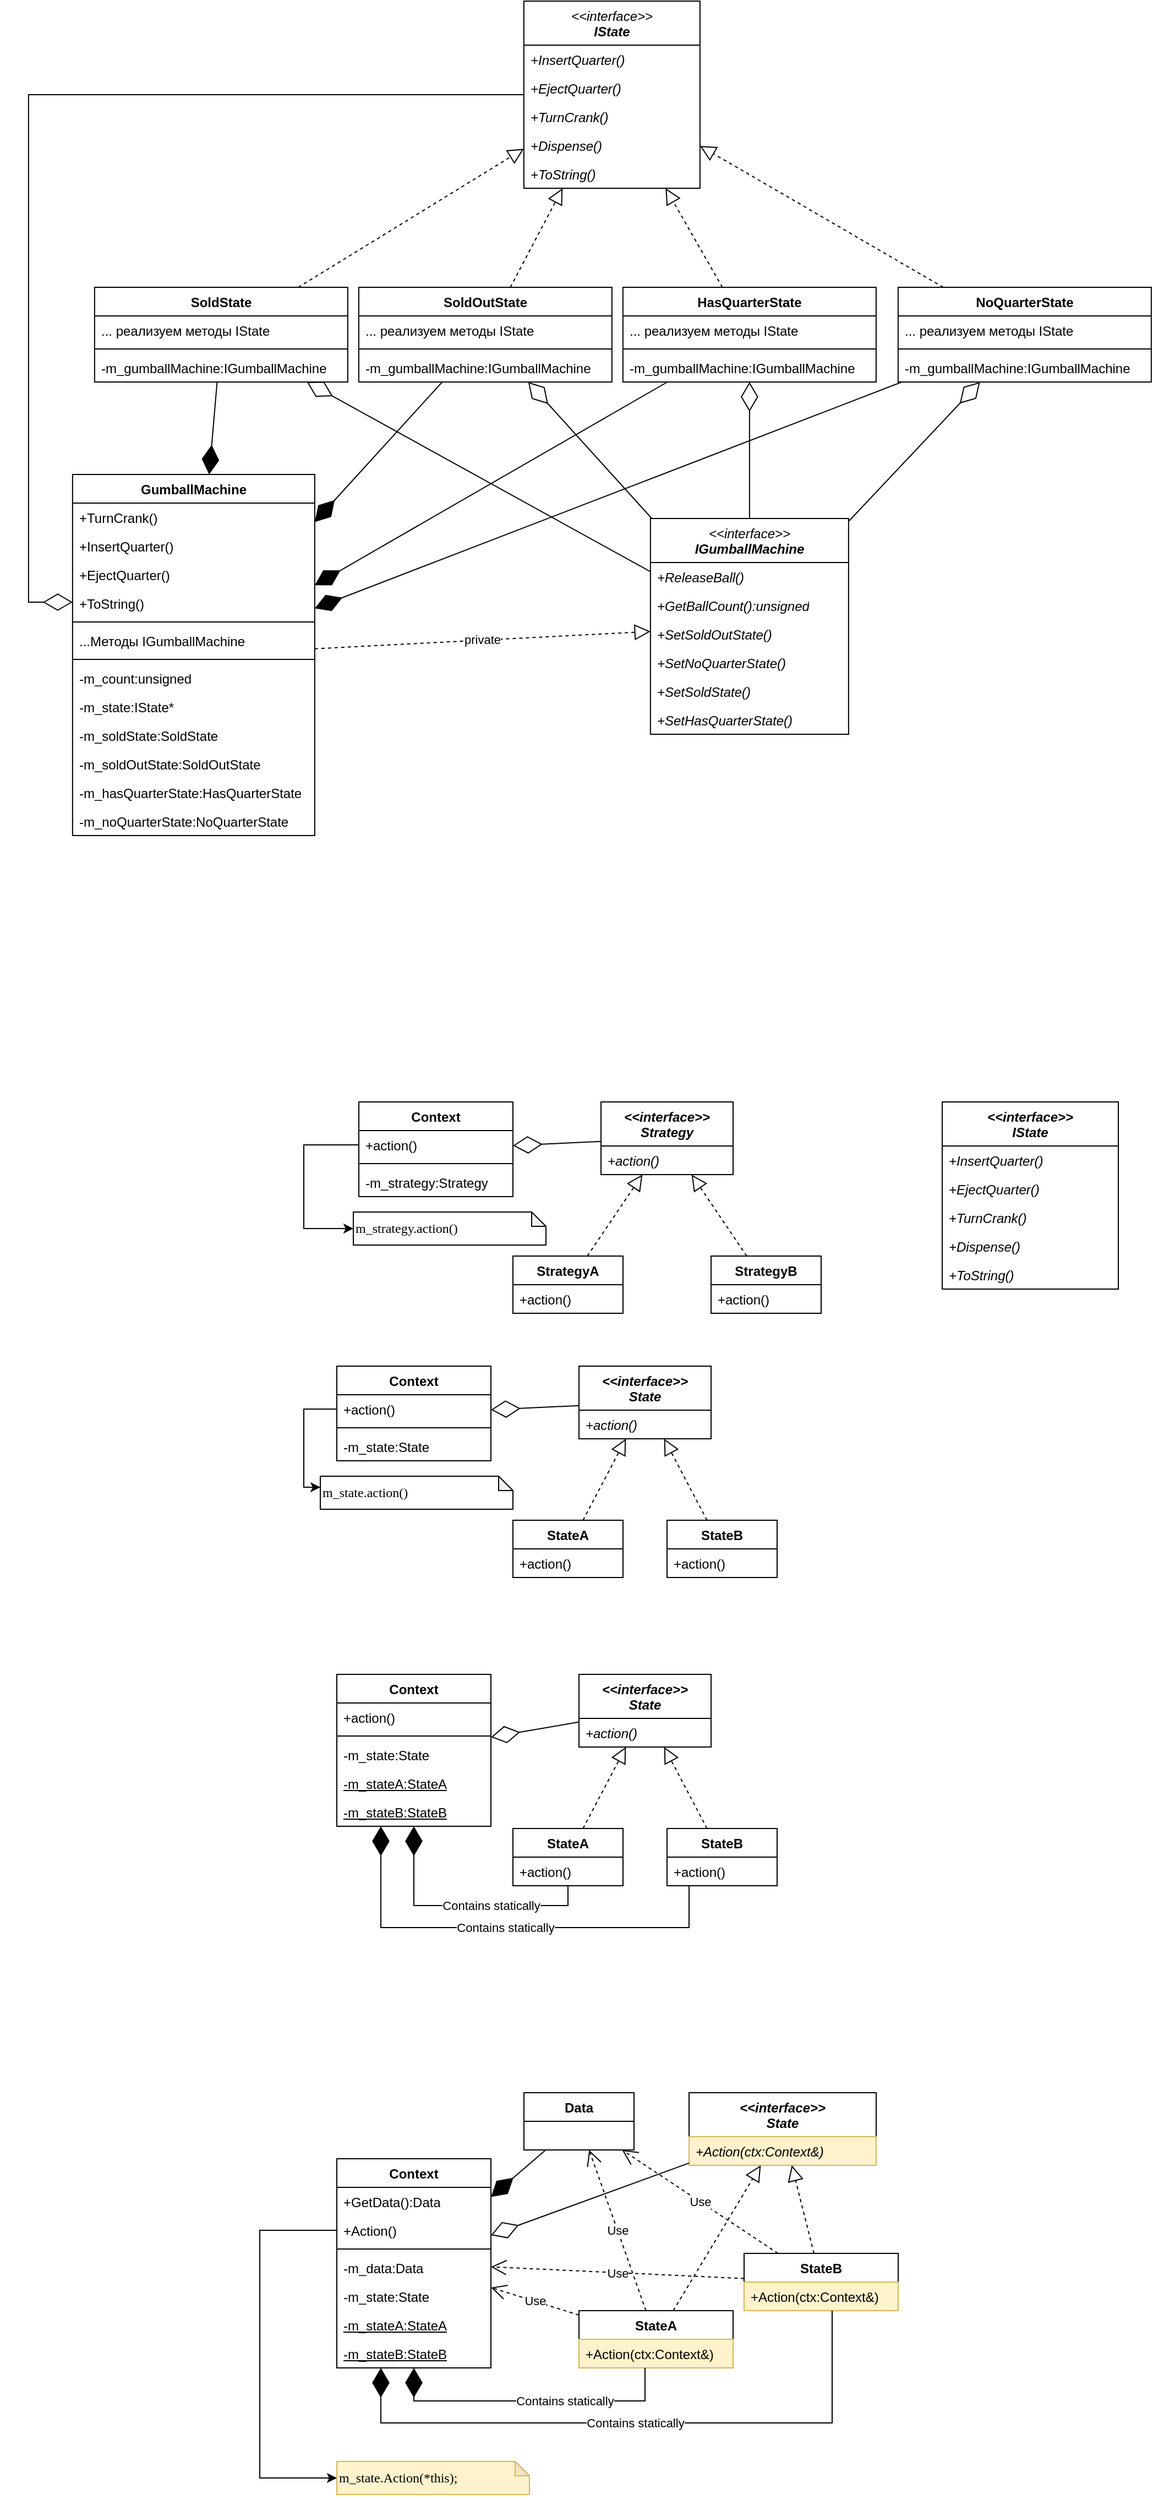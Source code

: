 <mxfile version="24.8.9">
  <diagram name="Page-1" id="32zEfymFL0ovkVdN9nRZ">
    <mxGraphModel dx="3324" dy="2312" grid="1" gridSize="10" guides="1" tooltips="1" connect="1" arrows="1" fold="1" page="1" pageScale="1" pageWidth="850" pageHeight="1100" math="0" shadow="0">
      <root>
        <mxCell id="0" />
        <mxCell id="1" parent="0" />
        <mxCell id="JDIGhHd4CEicn7E4zc0f-1" value="&lt;i&gt;&amp;lt;&amp;lt;interface&amp;gt;&amp;gt;&lt;br&gt;IState&lt;/i&gt;" style="swimlane;fontStyle=1;align=center;verticalAlign=top;childLayout=stackLayout;horizontal=1;startSize=40;horizontalStack=0;resizeParent=1;resizeParentMax=0;resizeLast=0;collapsible=1;marginBottom=0;whiteSpace=wrap;html=1;" parent="1" vertex="1">
          <mxGeometry x="830" y="400" width="160" height="170" as="geometry" />
        </mxCell>
        <mxCell id="JDIGhHd4CEicn7E4zc0f-2" value="+InsertQuarter()" style="text;strokeColor=none;fillColor=none;align=left;verticalAlign=top;spacingLeft=4;spacingRight=4;overflow=hidden;rotatable=0;points=[[0,0.5],[1,0.5]];portConstraint=eastwest;whiteSpace=wrap;html=1;fontStyle=2" parent="JDIGhHd4CEicn7E4zc0f-1" vertex="1">
          <mxGeometry y="40" width="160" height="26" as="geometry" />
        </mxCell>
        <mxCell id="JDIGhHd4CEicn7E4zc0f-5" value="+EjectQuarter()" style="text;strokeColor=none;fillColor=none;align=left;verticalAlign=top;spacingLeft=4;spacingRight=4;overflow=hidden;rotatable=0;points=[[0,0.5],[1,0.5]];portConstraint=eastwest;whiteSpace=wrap;html=1;fontStyle=2" parent="JDIGhHd4CEicn7E4zc0f-1" vertex="1">
          <mxGeometry y="66" width="160" height="26" as="geometry" />
        </mxCell>
        <mxCell id="JDIGhHd4CEicn7E4zc0f-6" value="+TurnCrank()" style="text;strokeColor=none;fillColor=none;align=left;verticalAlign=top;spacingLeft=4;spacingRight=4;overflow=hidden;rotatable=0;points=[[0,0.5],[1,0.5]];portConstraint=eastwest;whiteSpace=wrap;html=1;fontStyle=2" parent="JDIGhHd4CEicn7E4zc0f-1" vertex="1">
          <mxGeometry y="92" width="160" height="26" as="geometry" />
        </mxCell>
        <mxCell id="JDIGhHd4CEicn7E4zc0f-7" value="+Dispense()" style="text;strokeColor=none;fillColor=none;align=left;verticalAlign=top;spacingLeft=4;spacingRight=4;overflow=hidden;rotatable=0;points=[[0,0.5],[1,0.5]];portConstraint=eastwest;whiteSpace=wrap;html=1;fontStyle=2" parent="JDIGhHd4CEicn7E4zc0f-1" vertex="1">
          <mxGeometry y="118" width="160" height="26" as="geometry" />
        </mxCell>
        <mxCell id="JDIGhHd4CEicn7E4zc0f-8" value="+ToString()" style="text;strokeColor=none;fillColor=none;align=left;verticalAlign=top;spacingLeft=4;spacingRight=4;overflow=hidden;rotatable=0;points=[[0,0.5],[1,0.5]];portConstraint=eastwest;whiteSpace=wrap;html=1;fontStyle=2" parent="JDIGhHd4CEicn7E4zc0f-1" vertex="1">
          <mxGeometry y="144" width="160" height="26" as="geometry" />
        </mxCell>
        <mxCell id="JDIGhHd4CEicn7E4zc0f-9" value="Context" style="swimlane;fontStyle=1;align=center;verticalAlign=top;childLayout=stackLayout;horizontal=1;startSize=26;horizontalStack=0;resizeParent=1;resizeParentMax=0;resizeLast=0;collapsible=1;marginBottom=0;whiteSpace=wrap;html=1;" parent="1" vertex="1">
          <mxGeometry x="300" y="400" width="140" height="86" as="geometry" />
        </mxCell>
        <mxCell id="JDIGhHd4CEicn7E4zc0f-10" value="+action()" style="text;strokeColor=none;fillColor=none;align=left;verticalAlign=top;spacingLeft=4;spacingRight=4;overflow=hidden;rotatable=0;points=[[0,0.5],[1,0.5]];portConstraint=eastwest;whiteSpace=wrap;html=1;" parent="JDIGhHd4CEicn7E4zc0f-9" vertex="1">
          <mxGeometry y="26" width="140" height="26" as="geometry" />
        </mxCell>
        <mxCell id="JDIGhHd4CEicn7E4zc0f-37" value="" style="line;strokeWidth=1;fillColor=none;align=left;verticalAlign=middle;spacingTop=-1;spacingLeft=3;spacingRight=3;rotatable=0;labelPosition=right;points=[];portConstraint=eastwest;strokeColor=inherit;" parent="JDIGhHd4CEicn7E4zc0f-9" vertex="1">
          <mxGeometry y="52" width="140" height="8" as="geometry" />
        </mxCell>
        <mxCell id="JDIGhHd4CEicn7E4zc0f-36" value="-m_strategy:Strategy" style="text;strokeColor=none;fillColor=none;align=left;verticalAlign=top;spacingLeft=4;spacingRight=4;overflow=hidden;rotatable=0;points=[[0,0.5],[1,0.5]];portConstraint=eastwest;whiteSpace=wrap;html=1;" parent="JDIGhHd4CEicn7E4zc0f-9" vertex="1">
          <mxGeometry y="60" width="140" height="26" as="geometry" />
        </mxCell>
        <mxCell id="JDIGhHd4CEicn7E4zc0f-13" value="&lt;i&gt;&amp;lt;&amp;lt;interface&amp;gt;&amp;gt;&lt;br&gt;Strategy&lt;/i&gt;" style="swimlane;fontStyle=1;align=center;verticalAlign=top;childLayout=stackLayout;horizontal=1;startSize=40;horizontalStack=0;resizeParent=1;resizeParentMax=0;resizeLast=0;collapsible=1;marginBottom=0;whiteSpace=wrap;html=1;" parent="1" vertex="1">
          <mxGeometry x="520" y="400" width="120" height="66" as="geometry" />
        </mxCell>
        <mxCell id="JDIGhHd4CEicn7E4zc0f-14" value="+action()" style="text;strokeColor=none;fillColor=none;align=left;verticalAlign=top;spacingLeft=4;spacingRight=4;overflow=hidden;rotatable=0;points=[[0,0.5],[1,0.5]];portConstraint=eastwest;whiteSpace=wrap;html=1;fontStyle=2" parent="JDIGhHd4CEicn7E4zc0f-13" vertex="1">
          <mxGeometry y="40" width="120" height="26" as="geometry" />
        </mxCell>
        <mxCell id="JDIGhHd4CEicn7E4zc0f-16" value="" style="endArrow=diamondThin;endFill=0;endSize=24;html=1;rounded=0;" parent="1" source="JDIGhHd4CEicn7E4zc0f-13" target="JDIGhHd4CEicn7E4zc0f-9" edge="1">
          <mxGeometry width="160" relative="1" as="geometry">
            <mxPoint x="260" y="530" as="sourcePoint" />
            <mxPoint x="420" y="530" as="targetPoint" />
          </mxGeometry>
        </mxCell>
        <mxCell id="JDIGhHd4CEicn7E4zc0f-17" value="StrategyA" style="swimlane;fontStyle=1;align=center;verticalAlign=top;childLayout=stackLayout;horizontal=1;startSize=26;horizontalStack=0;resizeParent=1;resizeParentMax=0;resizeLast=0;collapsible=1;marginBottom=0;whiteSpace=wrap;html=1;" parent="1" vertex="1">
          <mxGeometry x="440" y="540" width="100" height="52" as="geometry" />
        </mxCell>
        <mxCell id="JDIGhHd4CEicn7E4zc0f-18" value="+action()" style="text;strokeColor=none;fillColor=none;align=left;verticalAlign=top;spacingLeft=4;spacingRight=4;overflow=hidden;rotatable=0;points=[[0,0.5],[1,0.5]];portConstraint=eastwest;whiteSpace=wrap;html=1;" parent="JDIGhHd4CEicn7E4zc0f-17" vertex="1">
          <mxGeometry y="26" width="100" height="26" as="geometry" />
        </mxCell>
        <mxCell id="JDIGhHd4CEicn7E4zc0f-19" value="StrategyB" style="swimlane;fontStyle=1;align=center;verticalAlign=top;childLayout=stackLayout;horizontal=1;startSize=26;horizontalStack=0;resizeParent=1;resizeParentMax=0;resizeLast=0;collapsible=1;marginBottom=0;whiteSpace=wrap;html=1;" parent="1" vertex="1">
          <mxGeometry x="620" y="540" width="100" height="52" as="geometry" />
        </mxCell>
        <mxCell id="JDIGhHd4CEicn7E4zc0f-20" value="+action()" style="text;strokeColor=none;fillColor=none;align=left;verticalAlign=top;spacingLeft=4;spacingRight=4;overflow=hidden;rotatable=0;points=[[0,0.5],[1,0.5]];portConstraint=eastwest;whiteSpace=wrap;html=1;" parent="JDIGhHd4CEicn7E4zc0f-19" vertex="1">
          <mxGeometry y="26" width="100" height="26" as="geometry" />
        </mxCell>
        <mxCell id="JDIGhHd4CEicn7E4zc0f-21" value="" style="endArrow=block;dashed=1;endFill=0;endSize=12;html=1;rounded=0;" parent="1" source="JDIGhHd4CEicn7E4zc0f-17" target="JDIGhHd4CEicn7E4zc0f-13" edge="1">
          <mxGeometry width="160" relative="1" as="geometry">
            <mxPoint x="440" y="510" as="sourcePoint" />
            <mxPoint x="600" y="510" as="targetPoint" />
          </mxGeometry>
        </mxCell>
        <mxCell id="JDIGhHd4CEicn7E4zc0f-22" value="" style="endArrow=block;dashed=1;endFill=0;endSize=12;html=1;rounded=0;" parent="1" source="JDIGhHd4CEicn7E4zc0f-19" target="JDIGhHd4CEicn7E4zc0f-13" edge="1">
          <mxGeometry width="160" relative="1" as="geometry">
            <mxPoint x="440" y="510" as="sourcePoint" />
            <mxPoint x="600" y="510" as="targetPoint" />
          </mxGeometry>
        </mxCell>
        <mxCell id="JDIGhHd4CEicn7E4zc0f-23" value="Context" style="swimlane;fontStyle=1;align=center;verticalAlign=top;childLayout=stackLayout;horizontal=1;startSize=26;horizontalStack=0;resizeParent=1;resizeParentMax=0;resizeLast=0;collapsible=1;marginBottom=0;whiteSpace=wrap;html=1;" parent="1" vertex="1">
          <mxGeometry x="280" y="640" width="140" height="86" as="geometry" />
        </mxCell>
        <mxCell id="JDIGhHd4CEicn7E4zc0f-24" value="+action()" style="text;strokeColor=none;fillColor=none;align=left;verticalAlign=top;spacingLeft=4;spacingRight=4;overflow=hidden;rotatable=0;points=[[0,0.5],[1,0.5]];portConstraint=eastwest;whiteSpace=wrap;html=1;" parent="JDIGhHd4CEicn7E4zc0f-23" vertex="1">
          <mxGeometry y="26" width="140" height="26" as="geometry" />
        </mxCell>
        <mxCell id="JDIGhHd4CEicn7E4zc0f-41" value="" style="line;strokeWidth=1;fillColor=none;align=left;verticalAlign=middle;spacingTop=-1;spacingLeft=3;spacingRight=3;rotatable=0;labelPosition=right;points=[];portConstraint=eastwest;strokeColor=inherit;" parent="JDIGhHd4CEicn7E4zc0f-23" vertex="1">
          <mxGeometry y="52" width="140" height="8" as="geometry" />
        </mxCell>
        <mxCell id="JDIGhHd4CEicn7E4zc0f-40" value="-m_state:State" style="text;strokeColor=none;fillColor=none;align=left;verticalAlign=top;spacingLeft=4;spacingRight=4;overflow=hidden;rotatable=0;points=[[0,0.5],[1,0.5]];portConstraint=eastwest;whiteSpace=wrap;html=1;" parent="JDIGhHd4CEicn7E4zc0f-23" vertex="1">
          <mxGeometry y="60" width="140" height="26" as="geometry" />
        </mxCell>
        <mxCell id="JDIGhHd4CEicn7E4zc0f-25" value="&lt;i&gt;&amp;lt;&amp;lt;interface&amp;gt;&amp;gt;&lt;br&gt;State&lt;/i&gt;" style="swimlane;fontStyle=1;align=center;verticalAlign=top;childLayout=stackLayout;horizontal=1;startSize=40;horizontalStack=0;resizeParent=1;resizeParentMax=0;resizeLast=0;collapsible=1;marginBottom=0;whiteSpace=wrap;html=1;" parent="1" vertex="1">
          <mxGeometry x="500" y="640" width="120" height="66" as="geometry" />
        </mxCell>
        <mxCell id="JDIGhHd4CEicn7E4zc0f-26" value="+action()" style="text;strokeColor=none;fillColor=none;align=left;verticalAlign=top;spacingLeft=4;spacingRight=4;overflow=hidden;rotatable=0;points=[[0,0.5],[1,0.5]];portConstraint=eastwest;whiteSpace=wrap;html=1;fontStyle=2" parent="JDIGhHd4CEicn7E4zc0f-25" vertex="1">
          <mxGeometry y="40" width="120" height="26" as="geometry" />
        </mxCell>
        <mxCell id="JDIGhHd4CEicn7E4zc0f-27" value="" style="endArrow=diamondThin;endFill=0;endSize=24;html=1;rounded=0;" parent="1" source="JDIGhHd4CEicn7E4zc0f-25" target="JDIGhHd4CEicn7E4zc0f-23" edge="1">
          <mxGeometry width="160" relative="1" as="geometry">
            <mxPoint x="240" y="770" as="sourcePoint" />
            <mxPoint x="400" y="770" as="targetPoint" />
          </mxGeometry>
        </mxCell>
        <mxCell id="JDIGhHd4CEicn7E4zc0f-28" value="StateA" style="swimlane;fontStyle=1;align=center;verticalAlign=top;childLayout=stackLayout;horizontal=1;startSize=26;horizontalStack=0;resizeParent=1;resizeParentMax=0;resizeLast=0;collapsible=1;marginBottom=0;whiteSpace=wrap;html=1;" parent="1" vertex="1">
          <mxGeometry x="440" y="780" width="100" height="52" as="geometry" />
        </mxCell>
        <mxCell id="JDIGhHd4CEicn7E4zc0f-29" value="+action()" style="text;strokeColor=none;fillColor=none;align=left;verticalAlign=top;spacingLeft=4;spacingRight=4;overflow=hidden;rotatable=0;points=[[0,0.5],[1,0.5]];portConstraint=eastwest;whiteSpace=wrap;html=1;" parent="JDIGhHd4CEicn7E4zc0f-28" vertex="1">
          <mxGeometry y="26" width="100" height="26" as="geometry" />
        </mxCell>
        <mxCell id="JDIGhHd4CEicn7E4zc0f-30" value="StateB" style="swimlane;fontStyle=1;align=center;verticalAlign=top;childLayout=stackLayout;horizontal=1;startSize=26;horizontalStack=0;resizeParent=1;resizeParentMax=0;resizeLast=0;collapsible=1;marginBottom=0;whiteSpace=wrap;html=1;" parent="1" vertex="1">
          <mxGeometry x="580" y="780" width="100" height="52" as="geometry" />
        </mxCell>
        <mxCell id="JDIGhHd4CEicn7E4zc0f-31" value="+action()" style="text;strokeColor=none;fillColor=none;align=left;verticalAlign=top;spacingLeft=4;spacingRight=4;overflow=hidden;rotatable=0;points=[[0,0.5],[1,0.5]];portConstraint=eastwest;whiteSpace=wrap;html=1;" parent="JDIGhHd4CEicn7E4zc0f-30" vertex="1">
          <mxGeometry y="26" width="100" height="26" as="geometry" />
        </mxCell>
        <mxCell id="JDIGhHd4CEicn7E4zc0f-32" value="" style="endArrow=block;dashed=1;endFill=0;endSize=12;html=1;rounded=0;" parent="1" source="JDIGhHd4CEicn7E4zc0f-28" target="JDIGhHd4CEicn7E4zc0f-25" edge="1">
          <mxGeometry width="160" relative="1" as="geometry">
            <mxPoint x="420" y="750" as="sourcePoint" />
            <mxPoint x="580" y="750" as="targetPoint" />
          </mxGeometry>
        </mxCell>
        <mxCell id="JDIGhHd4CEicn7E4zc0f-33" value="" style="endArrow=block;dashed=1;endFill=0;endSize=12;html=1;rounded=0;" parent="1" source="JDIGhHd4CEicn7E4zc0f-30" target="JDIGhHd4CEicn7E4zc0f-25" edge="1">
          <mxGeometry width="160" relative="1" as="geometry">
            <mxPoint x="420" y="750" as="sourcePoint" />
            <mxPoint x="580" y="750" as="targetPoint" />
          </mxGeometry>
        </mxCell>
        <mxCell id="JDIGhHd4CEicn7E4zc0f-34" value="&lt;pre&gt;&lt;font face=&quot;Lucida Console&quot;&gt;m_strategy.action()&lt;/font&gt;&lt;/pre&gt;" style="shape=note;whiteSpace=wrap;html=1;backgroundOutline=1;darkOpacity=0.05;align=left;size=13;" parent="1" vertex="1">
          <mxGeometry x="295" y="500" width="175" height="30" as="geometry" />
        </mxCell>
        <mxCell id="JDIGhHd4CEicn7E4zc0f-35" style="edgeStyle=orthogonalEdgeStyle;rounded=0;orthogonalLoop=1;jettySize=auto;html=1;" parent="1" source="JDIGhHd4CEicn7E4zc0f-10" target="JDIGhHd4CEicn7E4zc0f-34" edge="1">
          <mxGeometry relative="1" as="geometry">
            <Array as="points">
              <mxPoint x="250" y="439" />
              <mxPoint x="250" y="515" />
            </Array>
          </mxGeometry>
        </mxCell>
        <mxCell id="JDIGhHd4CEicn7E4zc0f-38" value="&lt;pre&gt;&lt;font face=&quot;Lucida Console&quot;&gt;m_state.action()&lt;/font&gt;&lt;/pre&gt;" style="shape=note;whiteSpace=wrap;html=1;backgroundOutline=1;darkOpacity=0.05;align=left;size=13;" parent="1" vertex="1">
          <mxGeometry x="265" y="740" width="175" height="30" as="geometry" />
        </mxCell>
        <mxCell id="JDIGhHd4CEicn7E4zc0f-39" style="edgeStyle=orthogonalEdgeStyle;rounded=0;orthogonalLoop=1;jettySize=auto;html=1;" parent="1" source="JDIGhHd4CEicn7E4zc0f-24" target="JDIGhHd4CEicn7E4zc0f-38" edge="1">
          <mxGeometry relative="1" as="geometry">
            <Array as="points">
              <mxPoint x="250" y="679" />
              <mxPoint x="250" y="750" />
            </Array>
          </mxGeometry>
        </mxCell>
        <mxCell id="JDIGhHd4CEicn7E4zc0f-42" value="Context" style="swimlane;fontStyle=1;align=center;verticalAlign=top;childLayout=stackLayout;horizontal=1;startSize=26;horizontalStack=0;resizeParent=1;resizeParentMax=0;resizeLast=0;collapsible=1;marginBottom=0;whiteSpace=wrap;html=1;" parent="1" vertex="1">
          <mxGeometry x="280" y="920" width="140" height="138" as="geometry" />
        </mxCell>
        <mxCell id="JDIGhHd4CEicn7E4zc0f-43" value="+action()" style="text;strokeColor=none;fillColor=none;align=left;verticalAlign=top;spacingLeft=4;spacingRight=4;overflow=hidden;rotatable=0;points=[[0,0.5],[1,0.5]];portConstraint=eastwest;whiteSpace=wrap;html=1;" parent="JDIGhHd4CEicn7E4zc0f-42" vertex="1">
          <mxGeometry y="26" width="140" height="26" as="geometry" />
        </mxCell>
        <mxCell id="JDIGhHd4CEicn7E4zc0f-44" value="" style="line;strokeWidth=1;fillColor=none;align=left;verticalAlign=middle;spacingTop=-1;spacingLeft=3;spacingRight=3;rotatable=0;labelPosition=right;points=[];portConstraint=eastwest;strokeColor=inherit;" parent="JDIGhHd4CEicn7E4zc0f-42" vertex="1">
          <mxGeometry y="52" width="140" height="8" as="geometry" />
        </mxCell>
        <mxCell id="JDIGhHd4CEicn7E4zc0f-45" value="-m_state:State" style="text;strokeColor=none;fillColor=none;align=left;verticalAlign=top;spacingLeft=4;spacingRight=4;overflow=hidden;rotatable=0;points=[[0,0.5],[1,0.5]];portConstraint=eastwest;whiteSpace=wrap;html=1;" parent="JDIGhHd4CEicn7E4zc0f-42" vertex="1">
          <mxGeometry y="60" width="140" height="26" as="geometry" />
        </mxCell>
        <mxCell id="JDIGhHd4CEicn7E4zc0f-57" value="-m_stateA:StateA" style="text;strokeColor=none;fillColor=none;align=left;verticalAlign=top;spacingLeft=4;spacingRight=4;overflow=hidden;rotatable=0;points=[[0,0.5],[1,0.5]];portConstraint=eastwest;whiteSpace=wrap;html=1;fontStyle=4" parent="JDIGhHd4CEicn7E4zc0f-42" vertex="1">
          <mxGeometry y="86" width="140" height="26" as="geometry" />
        </mxCell>
        <mxCell id="JDIGhHd4CEicn7E4zc0f-58" value="&lt;u&gt;-m_stateB:StateB&lt;/u&gt;" style="text;strokeColor=none;fillColor=none;align=left;verticalAlign=top;spacingLeft=4;spacingRight=4;overflow=hidden;rotatable=0;points=[[0,0.5],[1,0.5]];portConstraint=eastwest;whiteSpace=wrap;html=1;" parent="JDIGhHd4CEicn7E4zc0f-42" vertex="1">
          <mxGeometry y="112" width="140" height="26" as="geometry" />
        </mxCell>
        <mxCell id="JDIGhHd4CEicn7E4zc0f-46" value="&lt;i&gt;&amp;lt;&amp;lt;interface&amp;gt;&amp;gt;&lt;br&gt;State&lt;/i&gt;" style="swimlane;fontStyle=1;align=center;verticalAlign=top;childLayout=stackLayout;horizontal=1;startSize=40;horizontalStack=0;resizeParent=1;resizeParentMax=0;resizeLast=0;collapsible=1;marginBottom=0;whiteSpace=wrap;html=1;" parent="1" vertex="1">
          <mxGeometry x="500" y="920" width="120" height="66" as="geometry" />
        </mxCell>
        <mxCell id="JDIGhHd4CEicn7E4zc0f-47" value="+action()" style="text;strokeColor=none;fillColor=none;align=left;verticalAlign=top;spacingLeft=4;spacingRight=4;overflow=hidden;rotatable=0;points=[[0,0.5],[1,0.5]];portConstraint=eastwest;whiteSpace=wrap;html=1;fontStyle=2" parent="JDIGhHd4CEicn7E4zc0f-46" vertex="1">
          <mxGeometry y="40" width="120" height="26" as="geometry" />
        </mxCell>
        <mxCell id="JDIGhHd4CEicn7E4zc0f-48" value="" style="endArrow=diamondThin;endFill=0;endSize=24;html=1;rounded=0;" parent="1" source="JDIGhHd4CEicn7E4zc0f-46" target="JDIGhHd4CEicn7E4zc0f-42" edge="1">
          <mxGeometry width="160" relative="1" as="geometry">
            <mxPoint x="240" y="1050" as="sourcePoint" />
            <mxPoint x="400" y="1050" as="targetPoint" />
          </mxGeometry>
        </mxCell>
        <mxCell id="JDIGhHd4CEicn7E4zc0f-49" value="StateA" style="swimlane;fontStyle=1;align=center;verticalAlign=top;childLayout=stackLayout;horizontal=1;startSize=26;horizontalStack=0;resizeParent=1;resizeParentMax=0;resizeLast=0;collapsible=1;marginBottom=0;whiteSpace=wrap;html=1;" parent="1" vertex="1">
          <mxGeometry x="440" y="1060" width="100" height="52" as="geometry" />
        </mxCell>
        <mxCell id="JDIGhHd4CEicn7E4zc0f-50" value="+action()" style="text;strokeColor=none;fillColor=none;align=left;verticalAlign=top;spacingLeft=4;spacingRight=4;overflow=hidden;rotatable=0;points=[[0,0.5],[1,0.5]];portConstraint=eastwest;whiteSpace=wrap;html=1;" parent="JDIGhHd4CEicn7E4zc0f-49" vertex="1">
          <mxGeometry y="26" width="100" height="26" as="geometry" />
        </mxCell>
        <mxCell id="JDIGhHd4CEicn7E4zc0f-51" value="StateB" style="swimlane;fontStyle=1;align=center;verticalAlign=top;childLayout=stackLayout;horizontal=1;startSize=26;horizontalStack=0;resizeParent=1;resizeParentMax=0;resizeLast=0;collapsible=1;marginBottom=0;whiteSpace=wrap;html=1;" parent="1" vertex="1">
          <mxGeometry x="580" y="1060" width="100" height="52" as="geometry" />
        </mxCell>
        <mxCell id="JDIGhHd4CEicn7E4zc0f-52" value="+action()" style="text;strokeColor=none;fillColor=none;align=left;verticalAlign=top;spacingLeft=4;spacingRight=4;overflow=hidden;rotatable=0;points=[[0,0.5],[1,0.5]];portConstraint=eastwest;whiteSpace=wrap;html=1;" parent="JDIGhHd4CEicn7E4zc0f-51" vertex="1">
          <mxGeometry y="26" width="100" height="26" as="geometry" />
        </mxCell>
        <mxCell id="JDIGhHd4CEicn7E4zc0f-53" value="" style="endArrow=block;dashed=1;endFill=0;endSize=12;html=1;rounded=0;" parent="1" source="JDIGhHd4CEicn7E4zc0f-49" target="JDIGhHd4CEicn7E4zc0f-46" edge="1">
          <mxGeometry width="160" relative="1" as="geometry">
            <mxPoint x="420" y="1030" as="sourcePoint" />
            <mxPoint x="580" y="1030" as="targetPoint" />
          </mxGeometry>
        </mxCell>
        <mxCell id="JDIGhHd4CEicn7E4zc0f-54" value="" style="endArrow=block;dashed=1;endFill=0;endSize=12;html=1;rounded=0;" parent="1" source="JDIGhHd4CEicn7E4zc0f-51" target="JDIGhHd4CEicn7E4zc0f-46" edge="1">
          <mxGeometry width="160" relative="1" as="geometry">
            <mxPoint x="420" y="1030" as="sourcePoint" />
            <mxPoint x="580" y="1030" as="targetPoint" />
          </mxGeometry>
        </mxCell>
        <mxCell id="JDIGhHd4CEicn7E4zc0f-59" value="Contains statically" style="endArrow=diamondThin;endFill=1;endSize=24;html=1;rounded=0;edgeStyle=orthogonalEdgeStyle;" parent="1" source="JDIGhHd4CEicn7E4zc0f-49" target="JDIGhHd4CEicn7E4zc0f-42" edge="1">
          <mxGeometry x="-0.235" width="160" relative="1" as="geometry">
            <mxPoint x="220" y="1170" as="sourcePoint" />
            <mxPoint x="380" y="1170" as="targetPoint" />
            <Array as="points">
              <mxPoint x="490" y="1130" />
              <mxPoint x="350" y="1130" />
            </Array>
            <mxPoint as="offset" />
          </mxGeometry>
        </mxCell>
        <mxCell id="JDIGhHd4CEicn7E4zc0f-60" value="Contains statically" style="endArrow=diamondThin;endFill=1;endSize=24;html=1;rounded=0;edgeStyle=orthogonalEdgeStyle;" parent="1" source="JDIGhHd4CEicn7E4zc0f-51" target="JDIGhHd4CEicn7E4zc0f-42" edge="1">
          <mxGeometry width="160" relative="1" as="geometry">
            <mxPoint x="500" y="1122" as="sourcePoint" />
            <mxPoint x="360" y="1068" as="targetPoint" />
            <Array as="points">
              <mxPoint x="600" y="1150" />
              <mxPoint x="320" y="1150" />
            </Array>
          </mxGeometry>
        </mxCell>
        <mxCell id="JDIGhHd4CEicn7E4zc0f-61" value="Context" style="swimlane;fontStyle=1;align=center;verticalAlign=top;childLayout=stackLayout;horizontal=1;startSize=26;horizontalStack=0;resizeParent=1;resizeParentMax=0;resizeLast=0;collapsible=1;marginBottom=0;whiteSpace=wrap;html=1;" parent="1" vertex="1">
          <mxGeometry x="280" y="1360" width="140" height="190" as="geometry" />
        </mxCell>
        <mxCell id="JDIGhHd4CEicn7E4zc0f-81" value="+GetData():Data" style="text;strokeColor=none;fillColor=none;align=left;verticalAlign=top;spacingLeft=4;spacingRight=4;overflow=hidden;rotatable=0;points=[[0,0.5],[1,0.5]];portConstraint=eastwest;whiteSpace=wrap;html=1;" parent="JDIGhHd4CEicn7E4zc0f-61" vertex="1">
          <mxGeometry y="26" width="140" height="26" as="geometry" />
        </mxCell>
        <mxCell id="JDIGhHd4CEicn7E4zc0f-62" value="+Action()" style="text;strokeColor=none;fillColor=none;align=left;verticalAlign=top;spacingLeft=4;spacingRight=4;overflow=hidden;rotatable=0;points=[[0,0.5],[1,0.5]];portConstraint=eastwest;whiteSpace=wrap;html=1;" parent="JDIGhHd4CEicn7E4zc0f-61" vertex="1">
          <mxGeometry y="52" width="140" height="26" as="geometry" />
        </mxCell>
        <mxCell id="JDIGhHd4CEicn7E4zc0f-63" value="" style="line;strokeWidth=1;fillColor=none;align=left;verticalAlign=middle;spacingTop=-1;spacingLeft=3;spacingRight=3;rotatable=0;labelPosition=right;points=[];portConstraint=eastwest;strokeColor=inherit;" parent="JDIGhHd4CEicn7E4zc0f-61" vertex="1">
          <mxGeometry y="78" width="140" height="8" as="geometry" />
        </mxCell>
        <mxCell id="JDIGhHd4CEicn7E4zc0f-64" value="-m_data:Data" style="text;strokeColor=none;fillColor=none;align=left;verticalAlign=top;spacingLeft=4;spacingRight=4;overflow=hidden;rotatable=0;points=[[0,0.5],[1,0.5]];portConstraint=eastwest;whiteSpace=wrap;html=1;" parent="JDIGhHd4CEicn7E4zc0f-61" vertex="1">
          <mxGeometry y="86" width="140" height="26" as="geometry" />
        </mxCell>
        <mxCell id="JDIGhHd4CEicn7E4zc0f-80" value="-m_state:State" style="text;strokeColor=none;fillColor=none;align=left;verticalAlign=top;spacingLeft=4;spacingRight=4;overflow=hidden;rotatable=0;points=[[0,0.5],[1,0.5]];portConstraint=eastwest;whiteSpace=wrap;html=1;" parent="JDIGhHd4CEicn7E4zc0f-61" vertex="1">
          <mxGeometry y="112" width="140" height="26" as="geometry" />
        </mxCell>
        <mxCell id="JDIGhHd4CEicn7E4zc0f-65" value="-m_stateA:StateA" style="text;strokeColor=none;fillColor=none;align=left;verticalAlign=top;spacingLeft=4;spacingRight=4;overflow=hidden;rotatable=0;points=[[0,0.5],[1,0.5]];portConstraint=eastwest;whiteSpace=wrap;html=1;fontStyle=4" parent="JDIGhHd4CEicn7E4zc0f-61" vertex="1">
          <mxGeometry y="138" width="140" height="26" as="geometry" />
        </mxCell>
        <mxCell id="JDIGhHd4CEicn7E4zc0f-66" value="&lt;u&gt;-m_stateB:StateB&lt;/u&gt;" style="text;strokeColor=none;fillColor=none;align=left;verticalAlign=top;spacingLeft=4;spacingRight=4;overflow=hidden;rotatable=0;points=[[0,0.5],[1,0.5]];portConstraint=eastwest;whiteSpace=wrap;html=1;" parent="JDIGhHd4CEicn7E4zc0f-61" vertex="1">
          <mxGeometry y="164" width="140" height="26" as="geometry" />
        </mxCell>
        <mxCell id="JDIGhHd4CEicn7E4zc0f-67" value="&lt;i&gt;&amp;lt;&amp;lt;interface&amp;gt;&amp;gt;&lt;br&gt;State&lt;/i&gt;" style="swimlane;fontStyle=1;align=center;verticalAlign=top;childLayout=stackLayout;horizontal=1;startSize=40;horizontalStack=0;resizeParent=1;resizeParentMax=0;resizeLast=0;collapsible=1;marginBottom=0;whiteSpace=wrap;html=1;" parent="1" vertex="1">
          <mxGeometry x="600" y="1300" width="170" height="66" as="geometry" />
        </mxCell>
        <mxCell id="JDIGhHd4CEicn7E4zc0f-68" value="+Action(ctx:Context&amp;amp;)" style="text;strokeColor=#d6b656;fillColor=#fff2cc;align=left;verticalAlign=top;spacingLeft=4;spacingRight=4;overflow=hidden;rotatable=0;points=[[0,0.5],[1,0.5]];portConstraint=eastwest;whiteSpace=wrap;html=1;fontStyle=2" parent="JDIGhHd4CEicn7E4zc0f-67" vertex="1">
          <mxGeometry y="40" width="170" height="26" as="geometry" />
        </mxCell>
        <mxCell id="JDIGhHd4CEicn7E4zc0f-69" value="" style="endArrow=diamondThin;endFill=0;endSize=24;html=1;rounded=0;" parent="1" source="JDIGhHd4CEicn7E4zc0f-67" target="JDIGhHd4CEicn7E4zc0f-61" edge="1">
          <mxGeometry width="160" relative="1" as="geometry">
            <mxPoint x="240" y="1490" as="sourcePoint" />
            <mxPoint x="400" y="1490" as="targetPoint" />
          </mxGeometry>
        </mxCell>
        <mxCell id="JDIGhHd4CEicn7E4zc0f-70" value="StateA" style="swimlane;fontStyle=1;align=center;verticalAlign=top;childLayout=stackLayout;horizontal=1;startSize=26;horizontalStack=0;resizeParent=1;resizeParentMax=0;resizeLast=0;collapsible=1;marginBottom=0;whiteSpace=wrap;html=1;" parent="1" vertex="1">
          <mxGeometry x="500" y="1498" width="140" height="52" as="geometry" />
        </mxCell>
        <mxCell id="JDIGhHd4CEicn7E4zc0f-71" value="+Action(ctx:Context&amp;amp;)" style="text;strokeColor=#d6b656;fillColor=#fff2cc;align=left;verticalAlign=top;spacingLeft=4;spacingRight=4;overflow=hidden;rotatable=0;points=[[0,0.5],[1,0.5]];portConstraint=eastwest;whiteSpace=wrap;html=1;" parent="JDIGhHd4CEicn7E4zc0f-70" vertex="1">
          <mxGeometry y="26" width="140" height="26" as="geometry" />
        </mxCell>
        <mxCell id="JDIGhHd4CEicn7E4zc0f-72" value="StateB" style="swimlane;fontStyle=1;align=center;verticalAlign=top;childLayout=stackLayout;horizontal=1;startSize=26;horizontalStack=0;resizeParent=1;resizeParentMax=0;resizeLast=0;collapsible=1;marginBottom=0;whiteSpace=wrap;html=1;" parent="1" vertex="1">
          <mxGeometry x="650" y="1446" width="140" height="52" as="geometry" />
        </mxCell>
        <mxCell id="JDIGhHd4CEicn7E4zc0f-73" value="+Action(ctx:Context&amp;amp;)" style="text;strokeColor=#d6b656;fillColor=#fff2cc;align=left;verticalAlign=top;spacingLeft=4;spacingRight=4;overflow=hidden;rotatable=0;points=[[0,0.5],[1,0.5]];portConstraint=eastwest;whiteSpace=wrap;html=1;" parent="JDIGhHd4CEicn7E4zc0f-72" vertex="1">
          <mxGeometry y="26" width="140" height="26" as="geometry" />
        </mxCell>
        <mxCell id="JDIGhHd4CEicn7E4zc0f-74" value="" style="endArrow=block;dashed=1;endFill=0;endSize=12;html=1;rounded=0;" parent="1" source="JDIGhHd4CEicn7E4zc0f-70" target="JDIGhHd4CEicn7E4zc0f-67" edge="1">
          <mxGeometry width="160" relative="1" as="geometry">
            <mxPoint x="420" y="1470" as="sourcePoint" />
            <mxPoint x="580" y="1470" as="targetPoint" />
          </mxGeometry>
        </mxCell>
        <mxCell id="JDIGhHd4CEicn7E4zc0f-75" value="" style="endArrow=block;dashed=1;endFill=0;endSize=12;html=1;rounded=0;" parent="1" source="JDIGhHd4CEicn7E4zc0f-72" target="JDIGhHd4CEicn7E4zc0f-67" edge="1">
          <mxGeometry width="160" relative="1" as="geometry">
            <mxPoint x="420" y="1470" as="sourcePoint" />
            <mxPoint x="580" y="1470" as="targetPoint" />
          </mxGeometry>
        </mxCell>
        <mxCell id="JDIGhHd4CEicn7E4zc0f-76" value="Contains statically" style="endArrow=diamondThin;endFill=1;endSize=24;html=1;rounded=0;edgeStyle=orthogonalEdgeStyle;" parent="1" source="JDIGhHd4CEicn7E4zc0f-70" target="JDIGhHd4CEicn7E4zc0f-61" edge="1">
          <mxGeometry x="-0.235" width="160" relative="1" as="geometry">
            <mxPoint x="220" y="1610" as="sourcePoint" />
            <mxPoint x="380" y="1610" as="targetPoint" />
            <Array as="points">
              <mxPoint x="560" y="1580" />
              <mxPoint x="350" y="1580" />
            </Array>
            <mxPoint as="offset" />
          </mxGeometry>
        </mxCell>
        <mxCell id="JDIGhHd4CEicn7E4zc0f-77" value="Contains statically" style="endArrow=diamondThin;endFill=1;endSize=24;html=1;rounded=0;edgeStyle=orthogonalEdgeStyle;" parent="1" source="JDIGhHd4CEicn7E4zc0f-72" target="JDIGhHd4CEicn7E4zc0f-61" edge="1">
          <mxGeometry width="160" relative="1" as="geometry">
            <mxPoint x="500" y="1562" as="sourcePoint" />
            <mxPoint x="360" y="1508" as="targetPoint" />
            <Array as="points">
              <mxPoint x="730" y="1600" />
              <mxPoint x="320" y="1600" />
            </Array>
          </mxGeometry>
        </mxCell>
        <mxCell id="JDIGhHd4CEicn7E4zc0f-82" value="Data" style="swimlane;fontStyle=1;align=center;verticalAlign=top;childLayout=stackLayout;horizontal=1;startSize=26;horizontalStack=0;resizeParent=1;resizeParentMax=0;resizeLast=0;collapsible=1;marginBottom=0;whiteSpace=wrap;html=1;" parent="1" vertex="1">
          <mxGeometry x="450" y="1300" width="100" height="52" as="geometry" />
        </mxCell>
        <mxCell id="JDIGhHd4CEicn7E4zc0f-84" value="" style="endArrow=diamondThin;endFill=1;endSize=24;html=1;rounded=0;" parent="1" source="JDIGhHd4CEicn7E4zc0f-82" target="JDIGhHd4CEicn7E4zc0f-61" edge="1">
          <mxGeometry width="160" relative="1" as="geometry">
            <mxPoint x="160" y="1320" as="sourcePoint" />
            <mxPoint x="320" y="1320" as="targetPoint" />
          </mxGeometry>
        </mxCell>
        <mxCell id="JDIGhHd4CEicn7E4zc0f-85" value="&lt;pre&gt;&lt;font face=&quot;Lucida Console&quot;&gt;m_state.Action(*this);&lt;/font&gt;&lt;/pre&gt;" style="shape=note;whiteSpace=wrap;html=1;backgroundOutline=1;darkOpacity=0.05;align=left;size=13;fillColor=#fff2cc;strokeColor=#d6b656;" parent="1" vertex="1">
          <mxGeometry x="280" y="1635" width="175" height="30" as="geometry" />
        </mxCell>
        <mxCell id="JDIGhHd4CEicn7E4zc0f-86" style="edgeStyle=orthogonalEdgeStyle;rounded=0;orthogonalLoop=1;jettySize=auto;html=1;" parent="1" source="JDIGhHd4CEicn7E4zc0f-62" target="JDIGhHd4CEicn7E4zc0f-85" edge="1">
          <mxGeometry relative="1" as="geometry">
            <Array as="points">
              <mxPoint x="210" y="1425" />
              <mxPoint x="210" y="1650" />
            </Array>
          </mxGeometry>
        </mxCell>
        <mxCell id="JDIGhHd4CEicn7E4zc0f-87" value="Use" style="endArrow=open;endSize=12;dashed=1;html=1;rounded=0;" parent="1" source="JDIGhHd4CEicn7E4zc0f-70" target="JDIGhHd4CEicn7E4zc0f-61" edge="1">
          <mxGeometry width="160" relative="1" as="geometry">
            <mxPoint x="560" y="1680" as="sourcePoint" />
            <mxPoint x="720" y="1680" as="targetPoint" />
          </mxGeometry>
        </mxCell>
        <mxCell id="JDIGhHd4CEicn7E4zc0f-88" value="Use" style="endArrow=open;endSize=12;dashed=1;html=1;rounded=0;" parent="1" source="JDIGhHd4CEicn7E4zc0f-72" target="JDIGhHd4CEicn7E4zc0f-61" edge="1">
          <mxGeometry width="160" relative="1" as="geometry">
            <mxPoint x="560" y="1680" as="sourcePoint" />
            <mxPoint x="720" y="1680" as="targetPoint" />
          </mxGeometry>
        </mxCell>
        <mxCell id="JDIGhHd4CEicn7E4zc0f-89" value="Use" style="endArrow=open;endSize=12;dashed=1;html=1;rounded=0;" parent="1" source="JDIGhHd4CEicn7E4zc0f-70" target="JDIGhHd4CEicn7E4zc0f-82" edge="1">
          <mxGeometry width="160" relative="1" as="geometry">
            <mxPoint x="560" y="1680" as="sourcePoint" />
            <mxPoint x="720" y="1680" as="targetPoint" />
          </mxGeometry>
        </mxCell>
        <mxCell id="JDIGhHd4CEicn7E4zc0f-90" value="Use" style="endArrow=open;endSize=12;dashed=1;html=1;rounded=0;" parent="1" source="JDIGhHd4CEicn7E4zc0f-72" target="JDIGhHd4CEicn7E4zc0f-82" edge="1">
          <mxGeometry width="160" relative="1" as="geometry">
            <mxPoint x="560" y="1680" as="sourcePoint" />
            <mxPoint x="720" y="1680" as="targetPoint" />
          </mxGeometry>
        </mxCell>
        <mxCell id="TpdD24qYPQaRV9hD5xxR-1" value="&lt;i style=&quot;font-weight: normal;&quot;&gt;&amp;lt;&amp;lt;interface&amp;gt;&amp;gt;&lt;/i&gt;&lt;br&gt;&lt;i&gt;IState&lt;/i&gt;" style="swimlane;fontStyle=1;align=center;verticalAlign=top;childLayout=stackLayout;horizontal=1;startSize=40;horizontalStack=0;resizeParent=1;resizeParentMax=0;resizeLast=0;collapsible=1;marginBottom=0;whiteSpace=wrap;html=1;" parent="1" vertex="1">
          <mxGeometry x="449.94" y="-600" width="160" height="170" as="geometry" />
        </mxCell>
        <mxCell id="TpdD24qYPQaRV9hD5xxR-2" value="+InsertQuarter()" style="text;strokeColor=none;fillColor=none;align=left;verticalAlign=top;spacingLeft=4;spacingRight=4;overflow=hidden;rotatable=0;points=[[0,0.5],[1,0.5]];portConstraint=eastwest;whiteSpace=wrap;html=1;fontStyle=2" parent="TpdD24qYPQaRV9hD5xxR-1" vertex="1">
          <mxGeometry y="40" width="160" height="26" as="geometry" />
        </mxCell>
        <mxCell id="TpdD24qYPQaRV9hD5xxR-3" value="+EjectQuarter()" style="text;strokeColor=none;fillColor=none;align=left;verticalAlign=top;spacingLeft=4;spacingRight=4;overflow=hidden;rotatable=0;points=[[0,0.5],[1,0.5]];portConstraint=eastwest;whiteSpace=wrap;html=1;fontStyle=2" parent="TpdD24qYPQaRV9hD5xxR-1" vertex="1">
          <mxGeometry y="66" width="160" height="26" as="geometry" />
        </mxCell>
        <mxCell id="TpdD24qYPQaRV9hD5xxR-4" value="+TurnCrank()" style="text;strokeColor=none;fillColor=none;align=left;verticalAlign=top;spacingLeft=4;spacingRight=4;overflow=hidden;rotatable=0;points=[[0,0.5],[1,0.5]];portConstraint=eastwest;whiteSpace=wrap;html=1;fontStyle=2" parent="TpdD24qYPQaRV9hD5xxR-1" vertex="1">
          <mxGeometry y="92" width="160" height="26" as="geometry" />
        </mxCell>
        <mxCell id="TpdD24qYPQaRV9hD5xxR-5" value="+Dispense()" style="text;strokeColor=none;fillColor=none;align=left;verticalAlign=top;spacingLeft=4;spacingRight=4;overflow=hidden;rotatable=0;points=[[0,0.5],[1,0.5]];portConstraint=eastwest;whiteSpace=wrap;html=1;fontStyle=2" parent="TpdD24qYPQaRV9hD5xxR-1" vertex="1">
          <mxGeometry y="118" width="160" height="26" as="geometry" />
        </mxCell>
        <mxCell id="TpdD24qYPQaRV9hD5xxR-6" value="+ToString()" style="text;strokeColor=none;fillColor=none;align=left;verticalAlign=top;spacingLeft=4;spacingRight=4;overflow=hidden;rotatable=0;points=[[0,0.5],[1,0.5]];portConstraint=eastwest;whiteSpace=wrap;html=1;fontStyle=2" parent="TpdD24qYPQaRV9hD5xxR-1" vertex="1">
          <mxGeometry y="144" width="160" height="26" as="geometry" />
        </mxCell>
        <mxCell id="TpdD24qYPQaRV9hD5xxR-7" value="SoldState" style="swimlane;fontStyle=1;align=center;verticalAlign=top;childLayout=stackLayout;horizontal=1;startSize=26;horizontalStack=0;resizeParent=1;resizeParentMax=0;resizeLast=0;collapsible=1;marginBottom=0;whiteSpace=wrap;html=1;" parent="1" vertex="1">
          <mxGeometry x="59.94" y="-340" width="230" height="86" as="geometry" />
        </mxCell>
        <mxCell id="TpdD24qYPQaRV9hD5xxR-12" value="... реализуем методы IState" style="text;strokeColor=none;fillColor=none;align=left;verticalAlign=top;spacingLeft=4;spacingRight=4;overflow=hidden;rotatable=0;points=[[0,0.5],[1,0.5]];portConstraint=eastwest;whiteSpace=wrap;html=1;" parent="TpdD24qYPQaRV9hD5xxR-7" vertex="1">
          <mxGeometry y="26" width="230" height="26" as="geometry" />
        </mxCell>
        <mxCell id="TpdD24qYPQaRV9hD5xxR-13" value="" style="line;strokeWidth=1;fillColor=none;align=left;verticalAlign=middle;spacingTop=-1;spacingLeft=3;spacingRight=3;rotatable=0;labelPosition=right;points=[];portConstraint=eastwest;strokeColor=inherit;" parent="TpdD24qYPQaRV9hD5xxR-7" vertex="1">
          <mxGeometry y="52" width="230" height="8" as="geometry" />
        </mxCell>
        <mxCell id="TpdD24qYPQaRV9hD5xxR-10" value="-m_gumballMachine:IGumballMachine" style="text;strokeColor=none;fillColor=none;align=left;verticalAlign=top;spacingLeft=4;spacingRight=4;overflow=hidden;rotatable=0;points=[[0,0.5],[1,0.5]];portConstraint=eastwest;whiteSpace=wrap;html=1;" parent="TpdD24qYPQaRV9hD5xxR-7" vertex="1">
          <mxGeometry y="60" width="230" height="26" as="geometry" />
        </mxCell>
        <mxCell id="TpdD24qYPQaRV9hD5xxR-11" value="" style="endArrow=block;dashed=1;endFill=0;endSize=12;html=1;rounded=0;" parent="1" source="TpdD24qYPQaRV9hD5xxR-7" target="TpdD24qYPQaRV9hD5xxR-1" edge="1">
          <mxGeometry width="160" relative="1" as="geometry">
            <mxPoint x="329.94" y="-310" as="sourcePoint" />
            <mxPoint x="489.94" y="-310" as="targetPoint" />
          </mxGeometry>
        </mxCell>
        <mxCell id="TpdD24qYPQaRV9hD5xxR-14" value="SoldOutState" style="swimlane;fontStyle=1;align=center;verticalAlign=top;childLayout=stackLayout;horizontal=1;startSize=26;horizontalStack=0;resizeParent=1;resizeParentMax=0;resizeLast=0;collapsible=1;marginBottom=0;whiteSpace=wrap;html=1;" parent="1" vertex="1">
          <mxGeometry x="299.94" y="-340" width="230" height="86" as="geometry" />
        </mxCell>
        <mxCell id="TpdD24qYPQaRV9hD5xxR-15" value="... реализуем методы IState" style="text;strokeColor=none;fillColor=none;align=left;verticalAlign=top;spacingLeft=4;spacingRight=4;overflow=hidden;rotatable=0;points=[[0,0.5],[1,0.5]];portConstraint=eastwest;whiteSpace=wrap;html=1;" parent="TpdD24qYPQaRV9hD5xxR-14" vertex="1">
          <mxGeometry y="26" width="230" height="26" as="geometry" />
        </mxCell>
        <mxCell id="TpdD24qYPQaRV9hD5xxR-16" value="" style="line;strokeWidth=1;fillColor=none;align=left;verticalAlign=middle;spacingTop=-1;spacingLeft=3;spacingRight=3;rotatable=0;labelPosition=right;points=[];portConstraint=eastwest;strokeColor=inherit;" parent="TpdD24qYPQaRV9hD5xxR-14" vertex="1">
          <mxGeometry y="52" width="230" height="8" as="geometry" />
        </mxCell>
        <mxCell id="TpdD24qYPQaRV9hD5xxR-17" value="-m_gumballMachine:IGumballMachine" style="text;strokeColor=none;fillColor=none;align=left;verticalAlign=top;spacingLeft=4;spacingRight=4;overflow=hidden;rotatable=0;points=[[0,0.5],[1,0.5]];portConstraint=eastwest;whiteSpace=wrap;html=1;" parent="TpdD24qYPQaRV9hD5xxR-14" vertex="1">
          <mxGeometry y="60" width="230" height="26" as="geometry" />
        </mxCell>
        <mxCell id="TpdD24qYPQaRV9hD5xxR-18" value="" style="endArrow=block;dashed=1;endFill=0;endSize=12;html=1;rounded=0;" parent="1" source="TpdD24qYPQaRV9hD5xxR-14" target="TpdD24qYPQaRV9hD5xxR-1" edge="1">
          <mxGeometry width="160" relative="1" as="geometry">
            <mxPoint x="329.94" y="-310" as="sourcePoint" />
            <mxPoint x="489.94" y="-310" as="targetPoint" />
          </mxGeometry>
        </mxCell>
        <mxCell id="TpdD24qYPQaRV9hD5xxR-19" value="HasQuarterState" style="swimlane;fontStyle=1;align=center;verticalAlign=top;childLayout=stackLayout;horizontal=1;startSize=26;horizontalStack=0;resizeParent=1;resizeParentMax=0;resizeLast=0;collapsible=1;marginBottom=0;whiteSpace=wrap;html=1;" parent="1" vertex="1">
          <mxGeometry x="539.94" y="-340" width="230" height="86" as="geometry" />
        </mxCell>
        <mxCell id="TpdD24qYPQaRV9hD5xxR-20" value="... реализуем методы IState" style="text;strokeColor=none;fillColor=none;align=left;verticalAlign=top;spacingLeft=4;spacingRight=4;overflow=hidden;rotatable=0;points=[[0,0.5],[1,0.5]];portConstraint=eastwest;whiteSpace=wrap;html=1;" parent="TpdD24qYPQaRV9hD5xxR-19" vertex="1">
          <mxGeometry y="26" width="230" height="26" as="geometry" />
        </mxCell>
        <mxCell id="TpdD24qYPQaRV9hD5xxR-21" value="" style="line;strokeWidth=1;fillColor=none;align=left;verticalAlign=middle;spacingTop=-1;spacingLeft=3;spacingRight=3;rotatable=0;labelPosition=right;points=[];portConstraint=eastwest;strokeColor=inherit;" parent="TpdD24qYPQaRV9hD5xxR-19" vertex="1">
          <mxGeometry y="52" width="230" height="8" as="geometry" />
        </mxCell>
        <mxCell id="TpdD24qYPQaRV9hD5xxR-22" value="-m_gumballMachine:IGumballMachine" style="text;strokeColor=none;fillColor=none;align=left;verticalAlign=top;spacingLeft=4;spacingRight=4;overflow=hidden;rotatable=0;points=[[0,0.5],[1,0.5]];portConstraint=eastwest;whiteSpace=wrap;html=1;" parent="TpdD24qYPQaRV9hD5xxR-19" vertex="1">
          <mxGeometry y="60" width="230" height="26" as="geometry" />
        </mxCell>
        <mxCell id="TpdD24qYPQaRV9hD5xxR-23" value="NoQuarterState" style="swimlane;fontStyle=1;align=center;verticalAlign=top;childLayout=stackLayout;horizontal=1;startSize=26;horizontalStack=0;resizeParent=1;resizeParentMax=0;resizeLast=0;collapsible=1;marginBottom=0;whiteSpace=wrap;html=1;" parent="1" vertex="1">
          <mxGeometry x="789.94" y="-340" width="230" height="86" as="geometry" />
        </mxCell>
        <mxCell id="TpdD24qYPQaRV9hD5xxR-24" value="... реализуем методы IState" style="text;strokeColor=none;fillColor=none;align=left;verticalAlign=top;spacingLeft=4;spacingRight=4;overflow=hidden;rotatable=0;points=[[0,0.5],[1,0.5]];portConstraint=eastwest;whiteSpace=wrap;html=1;" parent="TpdD24qYPQaRV9hD5xxR-23" vertex="1">
          <mxGeometry y="26" width="230" height="26" as="geometry" />
        </mxCell>
        <mxCell id="TpdD24qYPQaRV9hD5xxR-25" value="" style="line;strokeWidth=1;fillColor=none;align=left;verticalAlign=middle;spacingTop=-1;spacingLeft=3;spacingRight=3;rotatable=0;labelPosition=right;points=[];portConstraint=eastwest;strokeColor=inherit;" parent="TpdD24qYPQaRV9hD5xxR-23" vertex="1">
          <mxGeometry y="52" width="230" height="8" as="geometry" />
        </mxCell>
        <mxCell id="TpdD24qYPQaRV9hD5xxR-26" value="-m_gumballMachine:IGumballMachine" style="text;strokeColor=none;fillColor=none;align=left;verticalAlign=top;spacingLeft=4;spacingRight=4;overflow=hidden;rotatable=0;points=[[0,0.5],[1,0.5]];portConstraint=eastwest;whiteSpace=wrap;html=1;" parent="TpdD24qYPQaRV9hD5xxR-23" vertex="1">
          <mxGeometry y="60" width="230" height="26" as="geometry" />
        </mxCell>
        <mxCell id="TpdD24qYPQaRV9hD5xxR-27" value="" style="endArrow=block;dashed=1;endFill=0;endSize=12;html=1;rounded=0;" parent="1" source="TpdD24qYPQaRV9hD5xxR-19" target="TpdD24qYPQaRV9hD5xxR-1" edge="1">
          <mxGeometry width="160" relative="1" as="geometry">
            <mxPoint x="329.94" y="-310" as="sourcePoint" />
            <mxPoint x="489.94" y="-310" as="targetPoint" />
          </mxGeometry>
        </mxCell>
        <mxCell id="TpdD24qYPQaRV9hD5xxR-28" value="" style="endArrow=block;dashed=1;endFill=0;endSize=12;html=1;rounded=0;" parent="1" source="TpdD24qYPQaRV9hD5xxR-23" target="TpdD24qYPQaRV9hD5xxR-1" edge="1">
          <mxGeometry width="160" relative="1" as="geometry">
            <mxPoint x="329.94" y="-310" as="sourcePoint" />
            <mxPoint x="489.94" y="-310" as="targetPoint" />
          </mxGeometry>
        </mxCell>
        <mxCell id="TpdD24qYPQaRV9hD5xxR-29" value="&lt;i style=&quot;font-weight: normal;&quot;&gt;&amp;lt;&amp;lt;interface&amp;gt;&amp;gt;&lt;/i&gt;&lt;br&gt;&lt;i&gt;IGumballMachine&lt;/i&gt;" style="swimlane;fontStyle=1;align=center;verticalAlign=top;childLayout=stackLayout;horizontal=1;startSize=40;horizontalStack=0;resizeParent=1;resizeParentMax=0;resizeLast=0;collapsible=1;marginBottom=0;whiteSpace=wrap;html=1;" parent="1" vertex="1">
          <mxGeometry x="564.94" y="-130" width="180" height="196" as="geometry" />
        </mxCell>
        <mxCell id="TpdD24qYPQaRV9hD5xxR-30" value="+ReleaseBall()" style="text;strokeColor=none;fillColor=none;align=left;verticalAlign=top;spacingLeft=4;spacingRight=4;overflow=hidden;rotatable=0;points=[[0,0.5],[1,0.5]];portConstraint=eastwest;whiteSpace=wrap;html=1;fontStyle=2" parent="TpdD24qYPQaRV9hD5xxR-29" vertex="1">
          <mxGeometry y="40" width="180" height="26" as="geometry" />
        </mxCell>
        <mxCell id="TpdD24qYPQaRV9hD5xxR-31" value="+GetBallCount():unsigned" style="text;strokeColor=none;fillColor=none;align=left;verticalAlign=top;spacingLeft=4;spacingRight=4;overflow=hidden;rotatable=0;points=[[0,0.5],[1,0.5]];portConstraint=eastwest;whiteSpace=wrap;html=1;fontStyle=2" parent="TpdD24qYPQaRV9hD5xxR-29" vertex="1">
          <mxGeometry y="66" width="180" height="26" as="geometry" />
        </mxCell>
        <mxCell id="TpdD24qYPQaRV9hD5xxR-32" value="+SetSoldOutState()" style="text;strokeColor=none;fillColor=none;align=left;verticalAlign=top;spacingLeft=4;spacingRight=4;overflow=hidden;rotatable=0;points=[[0,0.5],[1,0.5]];portConstraint=eastwest;whiteSpace=wrap;html=1;fontStyle=2" parent="TpdD24qYPQaRV9hD5xxR-29" vertex="1">
          <mxGeometry y="92" width="180" height="26" as="geometry" />
        </mxCell>
        <mxCell id="TpdD24qYPQaRV9hD5xxR-39" value="+SetNoQuarterState()" style="text;strokeColor=none;fillColor=none;align=left;verticalAlign=top;spacingLeft=4;spacingRight=4;overflow=hidden;rotatable=0;points=[[0,0.5],[1,0.5]];portConstraint=eastwest;whiteSpace=wrap;html=1;fontStyle=2" parent="TpdD24qYPQaRV9hD5xxR-29" vertex="1">
          <mxGeometry y="118" width="180" height="26" as="geometry" />
        </mxCell>
        <mxCell id="TpdD24qYPQaRV9hD5xxR-40" value="+SetSoldState()" style="text;strokeColor=none;fillColor=none;align=left;verticalAlign=top;spacingLeft=4;spacingRight=4;overflow=hidden;rotatable=0;points=[[0,0.5],[1,0.5]];portConstraint=eastwest;whiteSpace=wrap;html=1;fontStyle=2" parent="TpdD24qYPQaRV9hD5xxR-29" vertex="1">
          <mxGeometry y="144" width="180" height="26" as="geometry" />
        </mxCell>
        <mxCell id="TpdD24qYPQaRV9hD5xxR-41" value="+SetHasQuarterState()" style="text;strokeColor=none;fillColor=none;align=left;verticalAlign=top;spacingLeft=4;spacingRight=4;overflow=hidden;rotatable=0;points=[[0,0.5],[1,0.5]];portConstraint=eastwest;whiteSpace=wrap;html=1;fontStyle=2" parent="TpdD24qYPQaRV9hD5xxR-29" vertex="1">
          <mxGeometry y="170" width="180" height="26" as="geometry" />
        </mxCell>
        <mxCell id="TpdD24qYPQaRV9hD5xxR-35" value="" style="endArrow=diamondThin;endFill=0;endSize=24;html=1;rounded=0;" parent="1" source="TpdD24qYPQaRV9hD5xxR-29" target="TpdD24qYPQaRV9hD5xxR-7" edge="1">
          <mxGeometry width="160" relative="1" as="geometry">
            <mxPoint x="129.94" y="-160" as="sourcePoint" />
            <mxPoint x="289.94" y="-160" as="targetPoint" />
          </mxGeometry>
        </mxCell>
        <mxCell id="TpdD24qYPQaRV9hD5xxR-36" value="" style="endArrow=diamondThin;endFill=0;endSize=24;html=1;rounded=0;" parent="1" source="TpdD24qYPQaRV9hD5xxR-29" target="TpdD24qYPQaRV9hD5xxR-14" edge="1">
          <mxGeometry width="160" relative="1" as="geometry">
            <mxPoint x="129.94" y="-160" as="sourcePoint" />
            <mxPoint x="289.94" y="-160" as="targetPoint" />
          </mxGeometry>
        </mxCell>
        <mxCell id="TpdD24qYPQaRV9hD5xxR-37" value="" style="endArrow=diamondThin;endFill=0;endSize=24;html=1;rounded=0;" parent="1" source="TpdD24qYPQaRV9hD5xxR-29" target="TpdD24qYPQaRV9hD5xxR-19" edge="1">
          <mxGeometry width="160" relative="1" as="geometry">
            <mxPoint x="129.94" y="-160" as="sourcePoint" />
            <mxPoint x="289.94" y="-160" as="targetPoint" />
          </mxGeometry>
        </mxCell>
        <mxCell id="TpdD24qYPQaRV9hD5xxR-38" value="" style="endArrow=diamondThin;endFill=0;endSize=24;html=1;rounded=0;" parent="1" source="TpdD24qYPQaRV9hD5xxR-29" target="TpdD24qYPQaRV9hD5xxR-23" edge="1">
          <mxGeometry width="160" relative="1" as="geometry">
            <mxPoint x="129.94" y="-160" as="sourcePoint" />
            <mxPoint x="289.94" y="-160" as="targetPoint" />
          </mxGeometry>
        </mxCell>
        <mxCell id="TpdD24qYPQaRV9hD5xxR-42" value="GumballMachine" style="swimlane;fontStyle=1;align=center;verticalAlign=top;childLayout=stackLayout;horizontal=1;startSize=26;horizontalStack=0;resizeParent=1;resizeParentMax=0;resizeLast=0;collapsible=1;marginBottom=0;whiteSpace=wrap;html=1;" parent="1" vertex="1">
          <mxGeometry x="39.94" y="-170" width="220" height="328" as="geometry" />
        </mxCell>
        <mxCell id="TpdD24qYPQaRV9hD5xxR-56" value="+TurnCrank()" style="text;strokeColor=none;fillColor=none;align=left;verticalAlign=top;spacingLeft=4;spacingRight=4;overflow=hidden;rotatable=0;points=[[0,0.5],[1,0.5]];portConstraint=eastwest;whiteSpace=wrap;html=1;" parent="TpdD24qYPQaRV9hD5xxR-42" vertex="1">
          <mxGeometry y="26" width="220" height="26" as="geometry" />
        </mxCell>
        <mxCell id="TpdD24qYPQaRV9hD5xxR-57" value="+InsertQuarter()" style="text;strokeColor=none;fillColor=none;align=left;verticalAlign=top;spacingLeft=4;spacingRight=4;overflow=hidden;rotatable=0;points=[[0,0.5],[1,0.5]];portConstraint=eastwest;whiteSpace=wrap;html=1;" parent="TpdD24qYPQaRV9hD5xxR-42" vertex="1">
          <mxGeometry y="52" width="220" height="26" as="geometry" />
        </mxCell>
        <mxCell id="TpdD24qYPQaRV9hD5xxR-58" value="+EjectQuarter()" style="text;strokeColor=none;fillColor=none;align=left;verticalAlign=top;spacingLeft=4;spacingRight=4;overflow=hidden;rotatable=0;points=[[0,0.5],[1,0.5]];portConstraint=eastwest;whiteSpace=wrap;html=1;" parent="TpdD24qYPQaRV9hD5xxR-42" vertex="1">
          <mxGeometry y="78" width="220" height="26" as="geometry" />
        </mxCell>
        <mxCell id="TpdD24qYPQaRV9hD5xxR-59" value="+ToString()" style="text;strokeColor=none;fillColor=none;align=left;verticalAlign=top;spacingLeft=4;spacingRight=4;overflow=hidden;rotatable=0;points=[[0,0.5],[1,0.5]];portConstraint=eastwest;whiteSpace=wrap;html=1;" parent="TpdD24qYPQaRV9hD5xxR-42" vertex="1">
          <mxGeometry y="104" width="220" height="26" as="geometry" />
        </mxCell>
        <mxCell id="TpdD24qYPQaRV9hD5xxR-60" value="" style="line;strokeWidth=1;fillColor=none;align=left;verticalAlign=middle;spacingTop=-1;spacingLeft=3;spacingRight=3;rotatable=0;labelPosition=right;points=[];portConstraint=eastwest;strokeColor=inherit;" parent="TpdD24qYPQaRV9hD5xxR-42" vertex="1">
          <mxGeometry y="130" width="220" height="8" as="geometry" />
        </mxCell>
        <mxCell id="TpdD24qYPQaRV9hD5xxR-43" value="...Методы IGumballMachine" style="text;strokeColor=none;fillColor=none;align=left;verticalAlign=top;spacingLeft=4;spacingRight=4;overflow=hidden;rotatable=0;points=[[0,0.5],[1,0.5]];portConstraint=eastwest;whiteSpace=wrap;html=1;" parent="TpdD24qYPQaRV9hD5xxR-42" vertex="1">
          <mxGeometry y="138" width="220" height="26" as="geometry" />
        </mxCell>
        <mxCell id="TpdD24qYPQaRV9hD5xxR-44" value="" style="line;strokeWidth=1;fillColor=none;align=left;verticalAlign=middle;spacingTop=-1;spacingLeft=3;spacingRight=3;rotatable=0;labelPosition=right;points=[];portConstraint=eastwest;strokeColor=inherit;" parent="TpdD24qYPQaRV9hD5xxR-42" vertex="1">
          <mxGeometry y="164" width="220" height="8" as="geometry" />
        </mxCell>
        <mxCell id="TpdD24qYPQaRV9hD5xxR-61" value="-m_count:unsigned" style="text;strokeColor=none;fillColor=none;align=left;verticalAlign=top;spacingLeft=4;spacingRight=4;overflow=hidden;rotatable=0;points=[[0,0.5],[1,0.5]];portConstraint=eastwest;whiteSpace=wrap;html=1;" parent="TpdD24qYPQaRV9hD5xxR-42" vertex="1">
          <mxGeometry y="172" width="220" height="26" as="geometry" />
        </mxCell>
        <mxCell id="TpdD24qYPQaRV9hD5xxR-62" value="-m_state:IState*" style="text;strokeColor=none;fillColor=none;align=left;verticalAlign=top;spacingLeft=4;spacingRight=4;overflow=hidden;rotatable=0;points=[[0,0.5],[1,0.5]];portConstraint=eastwest;whiteSpace=wrap;html=1;" parent="TpdD24qYPQaRV9hD5xxR-42" vertex="1">
          <mxGeometry y="198" width="220" height="26" as="geometry" />
        </mxCell>
        <mxCell id="TpdD24qYPQaRV9hD5xxR-45" value="-m_soldState:SoldState" style="text;strokeColor=none;fillColor=none;align=left;verticalAlign=top;spacingLeft=4;spacingRight=4;overflow=hidden;rotatable=0;points=[[0,0.5],[1,0.5]];portConstraint=eastwest;whiteSpace=wrap;html=1;" parent="TpdD24qYPQaRV9hD5xxR-42" vertex="1">
          <mxGeometry y="224" width="220" height="26" as="geometry" />
        </mxCell>
        <mxCell id="TpdD24qYPQaRV9hD5xxR-48" value="-m_soldOutState:SoldOutState" style="text;strokeColor=none;fillColor=none;align=left;verticalAlign=top;spacingLeft=4;spacingRight=4;overflow=hidden;rotatable=0;points=[[0,0.5],[1,0.5]];portConstraint=eastwest;whiteSpace=wrap;html=1;" parent="TpdD24qYPQaRV9hD5xxR-42" vertex="1">
          <mxGeometry y="250" width="220" height="26" as="geometry" />
        </mxCell>
        <mxCell id="TpdD24qYPQaRV9hD5xxR-49" value="-m_hasQuarterState:HasQuarterState" style="text;strokeColor=none;fillColor=none;align=left;verticalAlign=top;spacingLeft=4;spacingRight=4;overflow=hidden;rotatable=0;points=[[0,0.5],[1,0.5]];portConstraint=eastwest;whiteSpace=wrap;html=1;" parent="TpdD24qYPQaRV9hD5xxR-42" vertex="1">
          <mxGeometry y="276" width="220" height="26" as="geometry" />
        </mxCell>
        <mxCell id="TpdD24qYPQaRV9hD5xxR-50" value="-m_noQuarterState:NoQuarterState" style="text;strokeColor=none;fillColor=none;align=left;verticalAlign=top;spacingLeft=4;spacingRight=4;overflow=hidden;rotatable=0;points=[[0,0.5],[1,0.5]];portConstraint=eastwest;whiteSpace=wrap;html=1;" parent="TpdD24qYPQaRV9hD5xxR-42" vertex="1">
          <mxGeometry y="302" width="220" height="26" as="geometry" />
        </mxCell>
        <mxCell id="TpdD24qYPQaRV9hD5xxR-46" value="private" style="endArrow=block;dashed=1;endFill=0;endSize=12;html=1;rounded=0;" parent="1" source="TpdD24qYPQaRV9hD5xxR-42" target="TpdD24qYPQaRV9hD5xxR-29" edge="1">
          <mxGeometry width="160" relative="1" as="geometry">
            <mxPoint x="159.94" y="50" as="sourcePoint" />
            <mxPoint x="319.94" y="50" as="targetPoint" />
          </mxGeometry>
        </mxCell>
        <mxCell id="TpdD24qYPQaRV9hD5xxR-47" value="" style="endArrow=diamondThin;endFill=1;endSize=24;html=1;rounded=0;" parent="1" source="TpdD24qYPQaRV9hD5xxR-7" target="TpdD24qYPQaRV9hD5xxR-42" edge="1">
          <mxGeometry width="160" relative="1" as="geometry">
            <mxPoint x="179.94" y="100" as="sourcePoint" />
            <mxPoint x="339.94" y="100" as="targetPoint" />
          </mxGeometry>
        </mxCell>
        <mxCell id="TpdD24qYPQaRV9hD5xxR-51" value="" style="endArrow=diamondThin;endFill=1;endSize=24;html=1;rounded=0;" parent="1" source="TpdD24qYPQaRV9hD5xxR-14" target="TpdD24qYPQaRV9hD5xxR-42" edge="1">
          <mxGeometry width="160" relative="1" as="geometry">
            <mxPoint x="179.94" y="100" as="sourcePoint" />
            <mxPoint x="339.94" y="100" as="targetPoint" />
          </mxGeometry>
        </mxCell>
        <mxCell id="TpdD24qYPQaRV9hD5xxR-52" value="" style="endArrow=diamondThin;endFill=1;endSize=24;html=1;rounded=0;" parent="1" source="TpdD24qYPQaRV9hD5xxR-19" target="TpdD24qYPQaRV9hD5xxR-42" edge="1">
          <mxGeometry width="160" relative="1" as="geometry">
            <mxPoint x="179.94" y="100" as="sourcePoint" />
            <mxPoint x="339.94" y="100" as="targetPoint" />
          </mxGeometry>
        </mxCell>
        <mxCell id="TpdD24qYPQaRV9hD5xxR-53" value="" style="endArrow=diamondThin;endFill=1;endSize=24;html=1;rounded=0;" parent="1" source="TpdD24qYPQaRV9hD5xxR-23" target="TpdD24qYPQaRV9hD5xxR-42" edge="1">
          <mxGeometry width="160" relative="1" as="geometry">
            <mxPoint x="179.94" y="100" as="sourcePoint" />
            <mxPoint x="339.94" y="100" as="targetPoint" />
          </mxGeometry>
        </mxCell>
        <mxCell id="TpdD24qYPQaRV9hD5xxR-55" value="" style="endArrow=diamondThin;endFill=0;endSize=24;html=1;rounded=0;edgeStyle=orthogonalEdgeStyle;" parent="1" source="TpdD24qYPQaRV9hD5xxR-1" target="TpdD24qYPQaRV9hD5xxR-42" edge="1">
          <mxGeometry width="160" relative="1" as="geometry">
            <mxPoint x="-230.06" y="30" as="sourcePoint" />
            <mxPoint x="-70.06" y="30" as="targetPoint" />
            <Array as="points">
              <mxPoint x="-0.06" y="-515" />
              <mxPoint x="-0.06" y="-54" />
            </Array>
          </mxGeometry>
        </mxCell>
      </root>
    </mxGraphModel>
  </diagram>
</mxfile>
